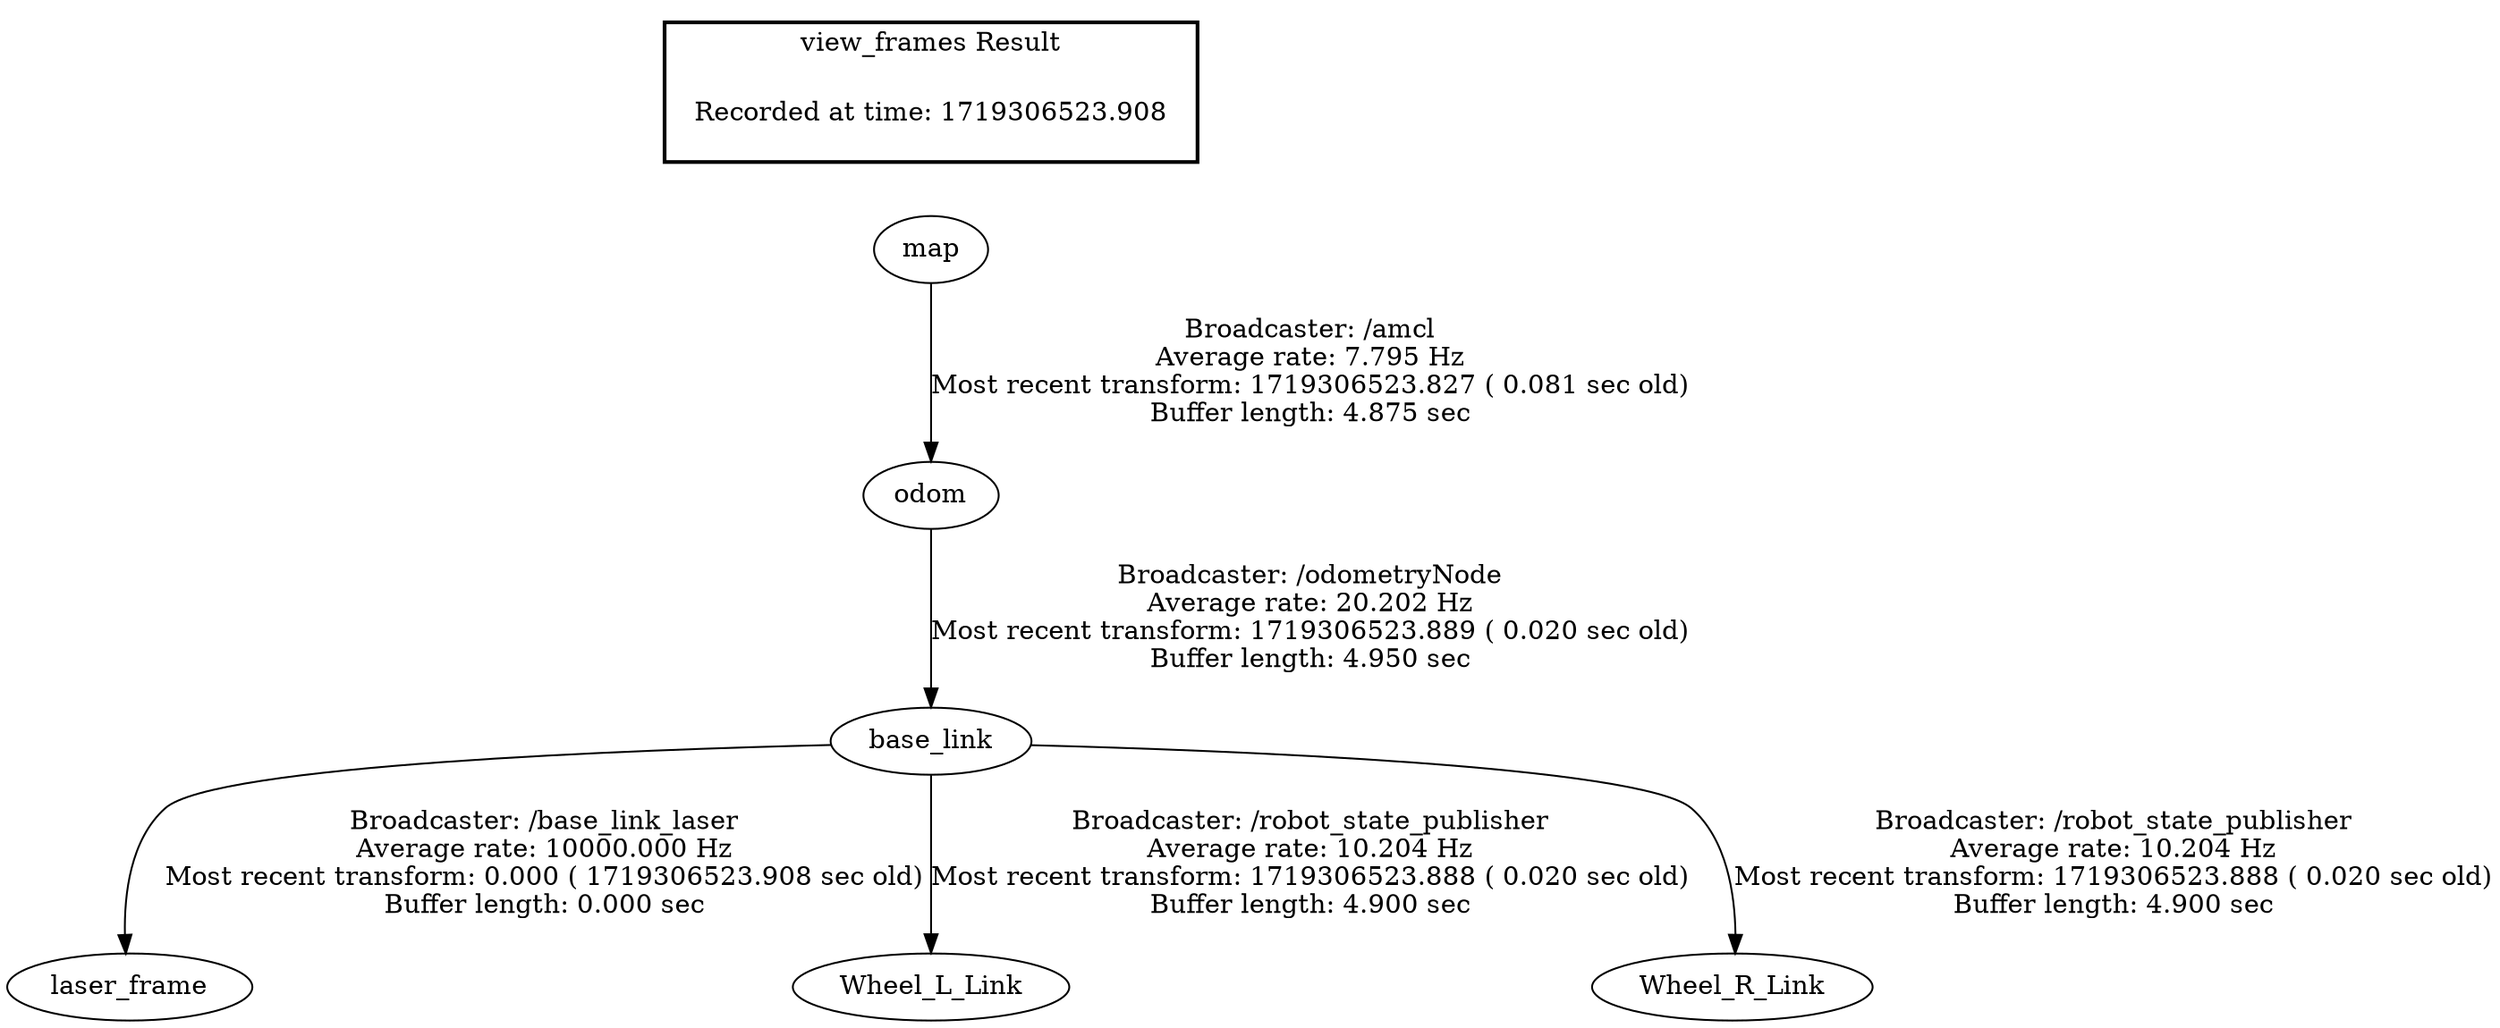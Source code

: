 digraph G {
"base_link" -> "laser_frame"[label="Broadcaster: /base_link_laser\nAverage rate: 10000.000 Hz\nMost recent transform: 0.000 ( 1719306523.908 sec old)\nBuffer length: 0.000 sec\n"];
"odom" -> "base_link"[label="Broadcaster: /odometryNode\nAverage rate: 20.202 Hz\nMost recent transform: 1719306523.889 ( 0.020 sec old)\nBuffer length: 4.950 sec\n"];
"map" -> "odom"[label="Broadcaster: /amcl\nAverage rate: 7.795 Hz\nMost recent transform: 1719306523.827 ( 0.081 sec old)\nBuffer length: 4.875 sec\n"];
"base_link" -> "Wheel_L_Link"[label="Broadcaster: /robot_state_publisher\nAverage rate: 10.204 Hz\nMost recent transform: 1719306523.888 ( 0.020 sec old)\nBuffer length: 4.900 sec\n"];
"base_link" -> "Wheel_R_Link"[label="Broadcaster: /robot_state_publisher\nAverage rate: 10.204 Hz\nMost recent transform: 1719306523.888 ( 0.020 sec old)\nBuffer length: 4.900 sec\n"];
edge [style=invis];
 subgraph cluster_legend { style=bold; color=black; label ="view_frames Result";
"Recorded at time: 1719306523.908"[ shape=plaintext ] ;
 }->"map";
}